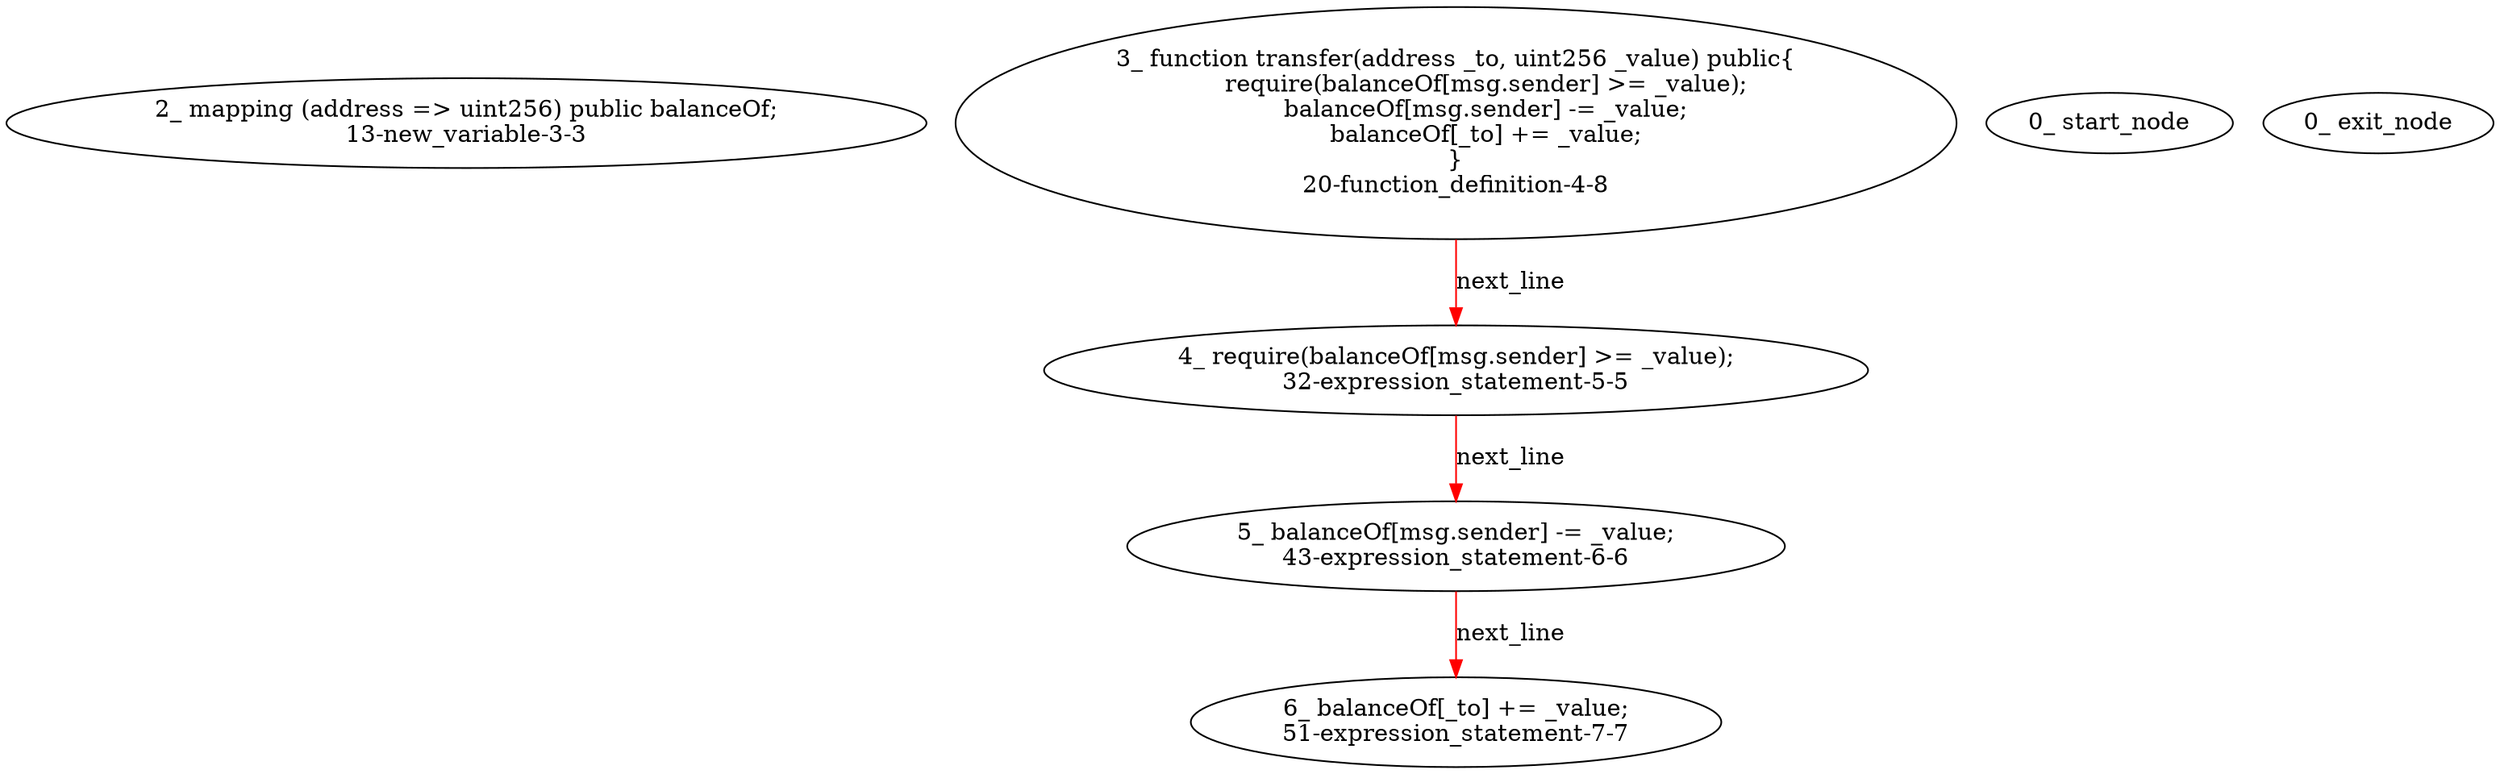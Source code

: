 digraph  {
13 [label="2_ mapping (address => uint256) public balanceOf;\n13-new_variable-3-3", method="", type_label=new_variable];
20 [label="3_ function transfer(address _to, uint256 _value) public{\n        require(balanceOf[msg.sender] >= _value);\n        balanceOf[msg.sender] -= _value;\n        balanceOf[_to] += _value;\n}\n20-function_definition-4-8", method="transfer(address _to,uint256 _value)", type_label=function_definition];
32 [label="4_ require(balanceOf[msg.sender] >= _value);\n32-expression_statement-5-5", method="transfer(address _to,uint256 _value)", type_label=expression_statement];
43 [label="5_ balanceOf[msg.sender] -= _value;\n43-expression_statement-6-6", method="transfer(address _to,uint256 _value)", type_label=expression_statement];
51 [label="6_ balanceOf[_to] += _value;\n51-expression_statement-7-7", method="transfer(address _to,uint256 _value)", type_label=expression_statement];
1 [label="0_ start_node", method="", type_label=start];
2 [label="0_ exit_node", method="", type_label=exit];
20 -> 32  [color=red, controlflow_type=next_line, edge_type=CFG_edge, key=0, label=next_line];
32 -> 43  [color=red, controlflow_type=next_line, edge_type=CFG_edge, key=0, label=next_line];
43 -> 51  [color=red, controlflow_type=next_line, edge_type=CFG_edge, key=0, label=next_line];
}
